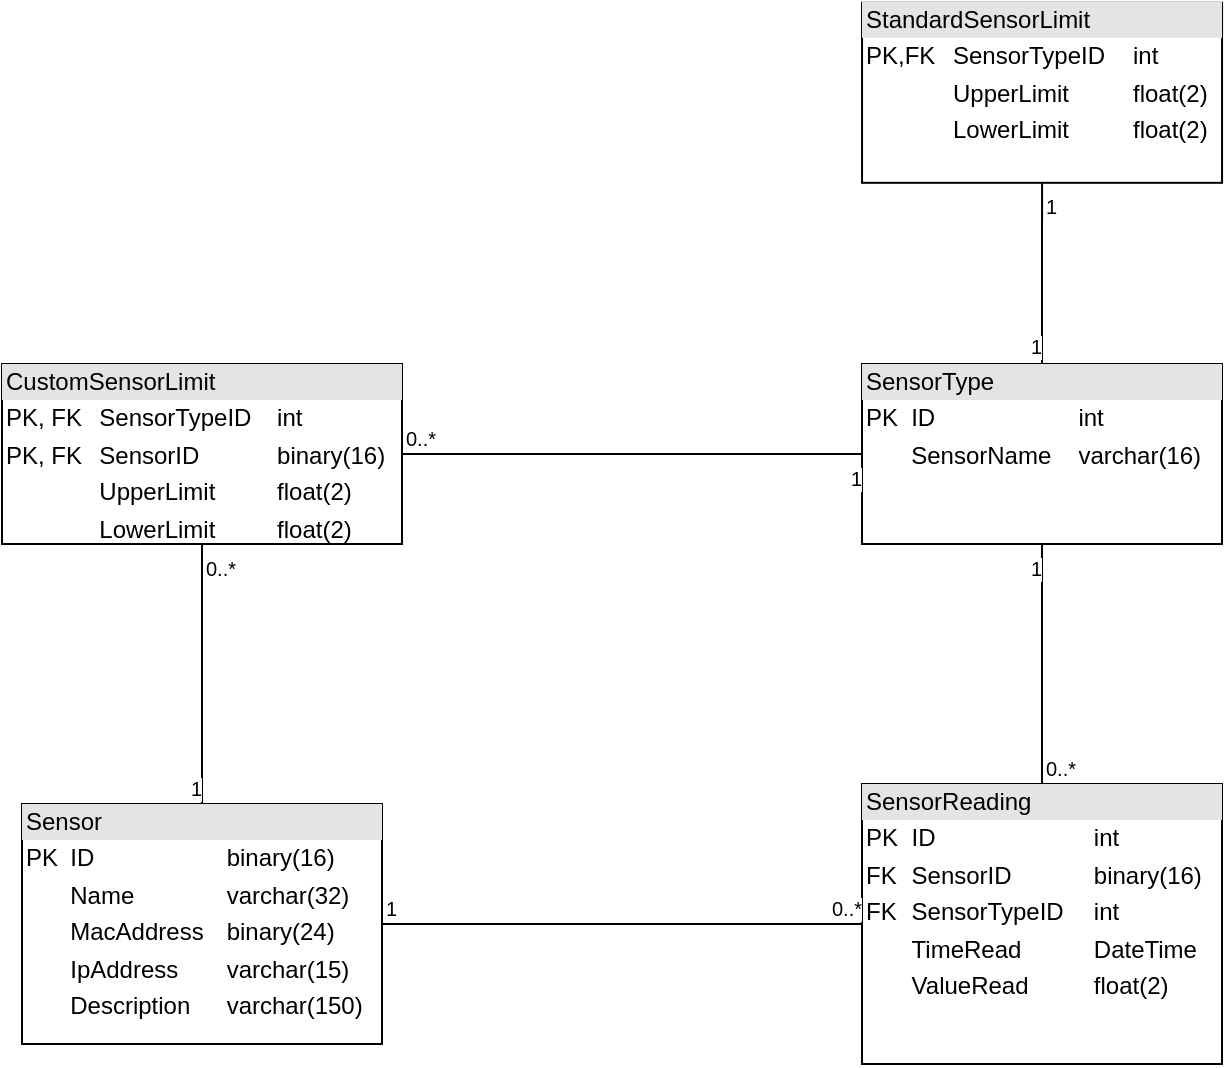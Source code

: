 <mxfile version="11.1.1" type="device"><diagram id="aNenFZurzg7Py9j0L7uN" name="Page-1"><mxGraphModel dx="1422" dy="1924" grid="1" gridSize="10" guides="1" tooltips="1" connect="1" arrows="1" fold="1" page="1" pageScale="1" pageWidth="850" pageHeight="1100" math="0" shadow="0"><root><mxCell id="0"/><mxCell id="1" parent="0"/><mxCell id="CdMBE6CIrz-JULy5waTR-2" value="&lt;div style=&quot;box-sizing: border-box ; width: 100% ; background: #e4e4e4 ; padding: 2px&quot;&gt;Sensor&lt;/div&gt;&lt;table style=&quot;width: 100% ; font-size: 1em&quot; cellpadding=&quot;2&quot; cellspacing=&quot;0&quot;&gt;&lt;tbody&gt;&lt;tr&gt;&lt;td&gt;PK&lt;/td&gt;&lt;td&gt;ID&lt;/td&gt;&lt;td&gt;binary(16)&lt;/td&gt;&lt;/tr&gt;&lt;tr&gt;&lt;td&gt;&lt;br&gt;&lt;/td&gt;&lt;td&gt;Name&lt;/td&gt;&lt;td&gt;varchar(32)&lt;/td&gt;&lt;/tr&gt;&lt;tr&gt;&lt;td&gt;&lt;/td&gt;&lt;td&gt;MacAddress&lt;/td&gt;&lt;td&gt;binary(24)&lt;/td&gt;&lt;/tr&gt;&lt;tr&gt;&lt;td&gt;&lt;br&gt;&lt;/td&gt;&lt;td&gt;IpAddress&lt;/td&gt;&lt;td&gt;varchar(15)&lt;/td&gt;&lt;/tr&gt;&lt;tr&gt;&lt;td&gt;&lt;br&gt;&lt;/td&gt;&lt;td&gt;Description&lt;/td&gt;&lt;td&gt;varchar(150)&lt;/td&gt;&lt;/tr&gt;&lt;/tbody&gt;&lt;/table&gt;" style="verticalAlign=top;align=left;overflow=fill;html=1;" parent="1" vertex="1"><mxGeometry x="30" y="250" width="180" height="120" as="geometry"/></mxCell><mxCell id="CdMBE6CIrz-JULy5waTR-4" value="&lt;div style=&quot;box-sizing: border-box ; width: 100% ; background: #e4e4e4 ; padding: 2px&quot;&gt;SensorReading&lt;/div&gt;&lt;table style=&quot;width: 100% ; font-size: 1em&quot; cellpadding=&quot;2&quot; cellspacing=&quot;0&quot;&gt;&lt;tbody&gt;&lt;tr&gt;&lt;td&gt;PK&lt;/td&gt;&lt;td&gt;ID&lt;/td&gt;&lt;td&gt;int&lt;/td&gt;&lt;/tr&gt;&lt;tr&gt;&lt;td&gt;FK&lt;/td&gt;&lt;td&gt;SensorID&lt;br&gt;&lt;/td&gt;&lt;td&gt;binary(16)&lt;/td&gt;&lt;/tr&gt;&lt;tr&gt;&lt;td&gt;FK&lt;/td&gt;&lt;td&gt;SensorTypeID&lt;/td&gt;&lt;td&gt;int&lt;br&gt;&lt;/td&gt;&lt;/tr&gt;&lt;tr&gt;&lt;td&gt;&lt;/td&gt;&lt;td&gt;TimeRead&lt;/td&gt;&lt;td&gt;DateTime&lt;/td&gt;&lt;/tr&gt;&lt;tr&gt;&lt;td&gt;&lt;br&gt;&lt;/td&gt;&lt;td&gt;ValueRead&lt;/td&gt;&lt;td&gt;float(2)&lt;/td&gt;&lt;/tr&gt;&lt;/tbody&gt;&lt;/table&gt;" style="verticalAlign=top;align=left;overflow=fill;html=1;" parent="1" vertex="1"><mxGeometry x="450" y="240" width="180" height="140" as="geometry"/></mxCell><mxCell id="CdMBE6CIrz-JULy5waTR-5" value="&lt;div style=&quot;box-sizing: border-box ; width: 100% ; background: #e4e4e4 ; padding: 2px&quot;&gt;SensorType&lt;/div&gt;&lt;table style=&quot;width: 100% ; font-size: 1em&quot; cellpadding=&quot;2&quot; cellspacing=&quot;0&quot;&gt;&lt;tbody&gt;&lt;tr&gt;&lt;td&gt;PK&lt;/td&gt;&lt;td&gt;ID&lt;/td&gt;&lt;td&gt;int&lt;/td&gt;&lt;/tr&gt;&lt;tr&gt;&lt;td&gt;&lt;br&gt;&lt;/td&gt;&lt;td&gt;SensorName&lt;/td&gt;&lt;td&gt;varchar(16)&lt;/td&gt;&lt;/tr&gt;&lt;/tbody&gt;&lt;/table&gt;" style="verticalAlign=top;align=left;overflow=fill;html=1;" parent="1" vertex="1"><mxGeometry x="450" y="30" width="180" height="90" as="geometry"/></mxCell><mxCell id="CdMBE6CIrz-JULy5waTR-6" value="" style="endArrow=none;html=1;edgeStyle=orthogonalEdgeStyle;exitX=1;exitY=0.5;exitDx=0;exitDy=0;entryX=0;entryY=0.5;entryDx=0;entryDy=0;" parent="1" source="CdMBE6CIrz-JULy5waTR-2" target="CdMBE6CIrz-JULy5waTR-4" edge="1"><mxGeometry relative="1" as="geometry"><mxPoint x="180" y="520" as="sourcePoint"/><mxPoint x="340" y="520" as="targetPoint"/></mxGeometry></mxCell><mxCell id="CdMBE6CIrz-JULy5waTR-7" value="1" style="resizable=0;html=1;align=left;verticalAlign=bottom;labelBackgroundColor=#ffffff;fontSize=10;" parent="CdMBE6CIrz-JULy5waTR-6" connectable="0" vertex="1"><mxGeometry x="-1" relative="1" as="geometry"/></mxCell><mxCell id="CdMBE6CIrz-JULy5waTR-8" value="0..*" style="resizable=0;html=1;align=right;verticalAlign=bottom;labelBackgroundColor=#ffffff;fontSize=10;" parent="CdMBE6CIrz-JULy5waTR-6" connectable="0" vertex="1"><mxGeometry x="1" relative="1" as="geometry"/></mxCell><mxCell id="CdMBE6CIrz-JULy5waTR-9" value="" style="endArrow=none;html=1;edgeStyle=orthogonalEdgeStyle;exitX=0.5;exitY=0;exitDx=0;exitDy=0;entryX=0.5;entryY=1;entryDx=0;entryDy=0;" parent="1" source="CdMBE6CIrz-JULy5waTR-4" target="CdMBE6CIrz-JULy5waTR-5" edge="1"><mxGeometry relative="1" as="geometry"><mxPoint x="380" y="170" as="sourcePoint"/><mxPoint x="540" y="170" as="targetPoint"/></mxGeometry></mxCell><mxCell id="CdMBE6CIrz-JULy5waTR-10" value="0..*" style="resizable=0;html=1;align=left;verticalAlign=bottom;labelBackgroundColor=#ffffff;fontSize=10;" parent="CdMBE6CIrz-JULy5waTR-9" connectable="0" vertex="1"><mxGeometry x="-1" relative="1" as="geometry"/></mxCell><mxCell id="CdMBE6CIrz-JULy5waTR-11" value="1" style="resizable=0;html=1;align=right;verticalAlign=bottom;labelBackgroundColor=#ffffff;fontSize=10;" parent="CdMBE6CIrz-JULy5waTR-9" connectable="0" vertex="1"><mxGeometry x="1" relative="1" as="geometry"><mxPoint y="20" as="offset"/></mxGeometry></mxCell><mxCell id="CdMBE6CIrz-JULy5waTR-13" value="&lt;div style=&quot;box-sizing: border-box ; width: 100% ; background: #e4e4e4 ; padding: 2px&quot;&gt;StandardSensorLimit&lt;/div&gt;&lt;table style=&quot;width: 100% ; font-size: 1em&quot; cellpadding=&quot;2&quot; cellspacing=&quot;0&quot;&gt;&lt;tbody&gt;&lt;tr&gt;&lt;td&gt;PK,FK&lt;/td&gt;&lt;td&gt;SensorTypeID&lt;/td&gt;&lt;td&gt;int&lt;/td&gt;&lt;/tr&gt;&lt;tr&gt;&lt;td&gt;&lt;br&gt;&lt;/td&gt;&lt;td&gt;UpperLimit&lt;/td&gt;&lt;td&gt;float(2)&lt;br&gt;&lt;/td&gt;&lt;/tr&gt;&lt;tr&gt;&lt;td&gt;&lt;br&gt;&lt;/td&gt;&lt;td&gt;LowerLimit&lt;/td&gt;&lt;td&gt;float(2)&lt;/td&gt;&lt;/tr&gt;&lt;/tbody&gt;&lt;/table&gt;" style="verticalAlign=top;align=left;overflow=fill;html=1;" parent="1" vertex="1"><mxGeometry x="450.024" y="-150.595" width="180" height="90" as="geometry"/></mxCell><mxCell id="CdMBE6CIrz-JULy5waTR-14" value="" style="endArrow=none;html=1;edgeStyle=orthogonalEdgeStyle;entryX=0.5;entryY=0;entryDx=0;entryDy=0;exitX=0.5;exitY=1;exitDx=0;exitDy=0;" parent="1" source="CdMBE6CIrz-JULy5waTR-13" target="CdMBE6CIrz-JULy5waTR-5" edge="1"><mxGeometry relative="1" as="geometry"><mxPoint x="410" y="150" as="sourcePoint"/><mxPoint x="550.143" y="129.905" as="targetPoint"/></mxGeometry></mxCell><mxCell id="CdMBE6CIrz-JULy5waTR-15" value="1" style="resizable=0;html=1;align=left;verticalAlign=bottom;labelBackgroundColor=#ffffff;fontSize=10;" parent="CdMBE6CIrz-JULy5waTR-14" connectable="0" vertex="1"><mxGeometry x="-1" relative="1" as="geometry"><mxPoint y="20.5" as="offset"/></mxGeometry></mxCell><mxCell id="CdMBE6CIrz-JULy5waTR-16" value="1" style="resizable=0;html=1;align=right;verticalAlign=bottom;labelBackgroundColor=#ffffff;fontSize=10;" parent="CdMBE6CIrz-JULy5waTR-14" connectable="0" vertex="1"><mxGeometry x="1" relative="1" as="geometry"><mxPoint as="offset"/></mxGeometry></mxCell><mxCell id="CdMBE6CIrz-JULy5waTR-17" value="&lt;div style=&quot;box-sizing: border-box ; width: 100% ; background: #e4e4e4 ; padding: 2px&quot;&gt;CustomSensorLimit&lt;/div&gt;&lt;table style=&quot;width: 100% ; font-size: 1em&quot; cellpadding=&quot;2&quot; cellspacing=&quot;0&quot;&gt;&lt;tbody&gt;&lt;tr&gt;&lt;td&gt;PK, FK&lt;/td&gt;&lt;td&gt;SensorTypeID&lt;/td&gt;&lt;td&gt;int&lt;/td&gt;&lt;/tr&gt;&lt;tr&gt;&lt;td&gt;PK, FK&lt;/td&gt;&lt;td&gt;SensorID&lt;/td&gt;&lt;td&gt;binary(16)&lt;/td&gt;&lt;/tr&gt;&lt;tr&gt;&lt;td&gt;&lt;br&gt;&lt;/td&gt;&lt;td&gt;UpperLimit&lt;/td&gt;&lt;td&gt;float(2)&lt;/td&gt;&lt;/tr&gt;&lt;tr&gt;&lt;td&gt;&lt;br&gt;&lt;/td&gt;&lt;td&gt;LowerLimit&lt;/td&gt;&lt;td&gt;float(2)&lt;/td&gt;&lt;/tr&gt;&lt;/tbody&gt;&lt;/table&gt;" style="verticalAlign=top;align=left;overflow=fill;html=1;" parent="1" vertex="1"><mxGeometry x="20" y="30" width="200" height="90" as="geometry"/></mxCell><mxCell id="CdMBE6CIrz-JULy5waTR-18" value="" style="endArrow=none;html=1;edgeStyle=orthogonalEdgeStyle;exitX=1;exitY=0.5;exitDx=0;exitDy=0;entryX=0;entryY=0.5;entryDx=0;entryDy=0;" parent="1" source="CdMBE6CIrz-JULy5waTR-17" target="CdMBE6CIrz-JULy5waTR-5" edge="1"><mxGeometry relative="1" as="geometry"><mxPoint x="550.143" y="249.905" as="sourcePoint"/><mxPoint x="550.143" y="129.905" as="targetPoint"/></mxGeometry></mxCell><mxCell id="CdMBE6CIrz-JULy5waTR-19" value="0..*" style="resizable=0;html=1;align=left;verticalAlign=bottom;labelBackgroundColor=#ffffff;fontSize=10;" parent="CdMBE6CIrz-JULy5waTR-18" connectable="0" vertex="1"><mxGeometry x="-1" relative="1" as="geometry"/></mxCell><mxCell id="CdMBE6CIrz-JULy5waTR-20" value="1" style="resizable=0;html=1;align=right;verticalAlign=bottom;labelBackgroundColor=#ffffff;fontSize=10;" parent="CdMBE6CIrz-JULy5waTR-18" connectable="0" vertex="1"><mxGeometry x="1" relative="1" as="geometry"><mxPoint y="20" as="offset"/></mxGeometry></mxCell><mxCell id="CdMBE6CIrz-JULy5waTR-21" value="" style="endArrow=none;html=1;edgeStyle=orthogonalEdgeStyle;exitX=0.5;exitY=1;exitDx=0;exitDy=0;entryX=0.5;entryY=0;entryDx=0;entryDy=0;" parent="1" source="CdMBE6CIrz-JULy5waTR-17" target="CdMBE6CIrz-JULy5waTR-2" edge="1"><mxGeometry relative="1" as="geometry"><mxPoint x="220.143" y="85.143" as="sourcePoint"/><mxPoint x="460.143" y="85.143" as="targetPoint"/></mxGeometry></mxCell><mxCell id="CdMBE6CIrz-JULy5waTR-22" value="0..*" style="resizable=0;html=1;align=left;verticalAlign=bottom;labelBackgroundColor=#ffffff;fontSize=10;" parent="CdMBE6CIrz-JULy5waTR-21" connectable="0" vertex="1"><mxGeometry x="-1" relative="1" as="geometry"><mxPoint y="20" as="offset"/></mxGeometry></mxCell><mxCell id="CdMBE6CIrz-JULy5waTR-23" value="1" style="resizable=0;html=1;align=right;verticalAlign=bottom;labelBackgroundColor=#ffffff;fontSize=10;" parent="CdMBE6CIrz-JULy5waTR-21" connectable="0" vertex="1"><mxGeometry x="1" relative="1" as="geometry"><mxPoint as="offset"/></mxGeometry></mxCell></root></mxGraphModel></diagram></mxfile>